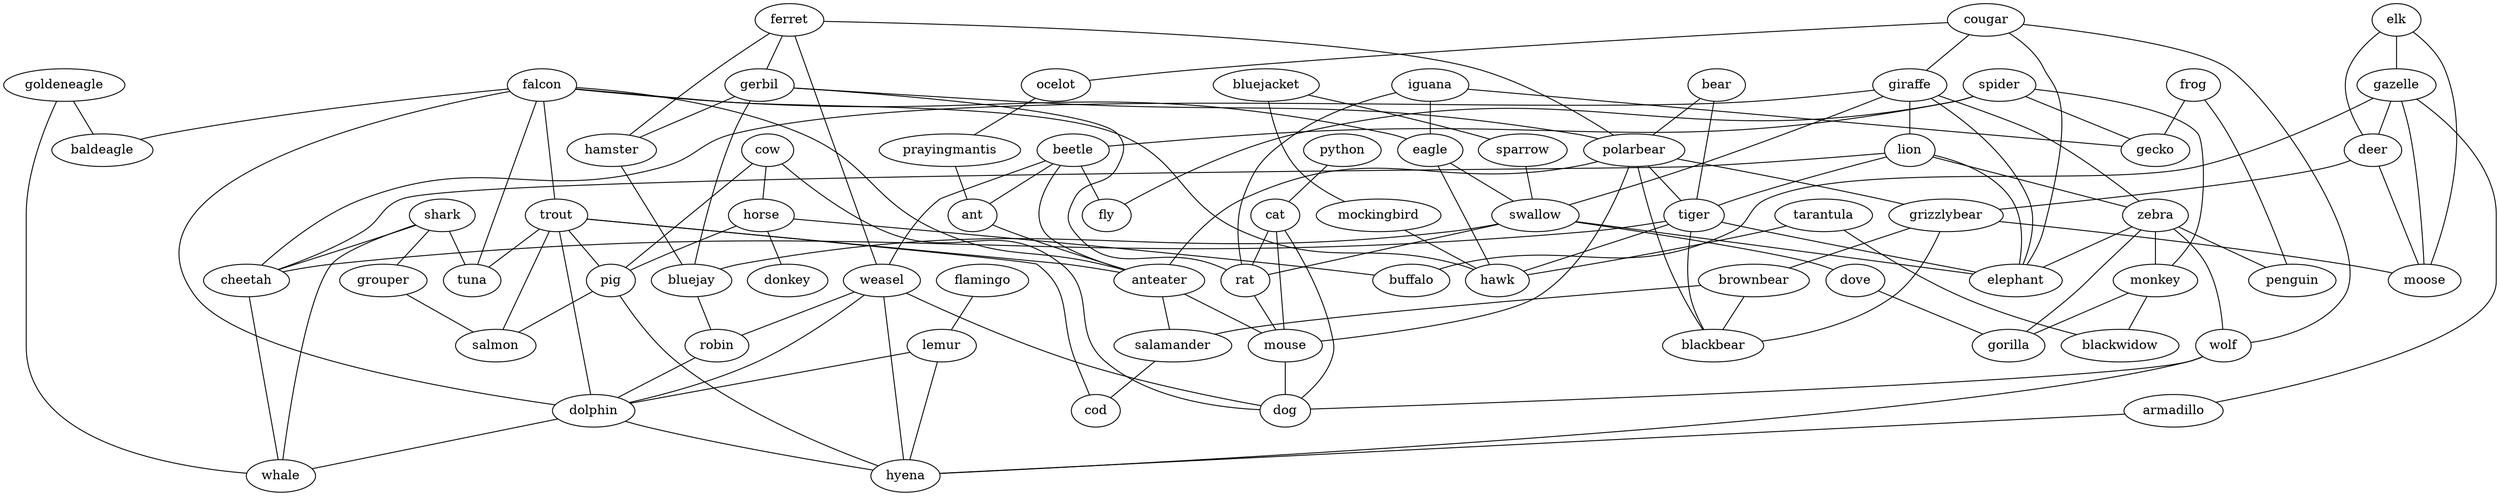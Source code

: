 strict graph G {
bluejacket;
sparrow;
elk;
cougar;
python;
bear;
ferret;
giraffe;
falcon;
flamingo;
goldeneagle;
spider;
lion;
zebra;
beetle;
baldeagle;
tarantula;
iguana;
trout;
eagle;
gerbil;
cow;
lemur;
wolf;
hamster;
swallow;
gazelle;
shark;
weasel;
ocelot;
tuna;
horse;
monkey;
prayingmantis;
frog;
polarbear;
tiger;
armadillo;
penguin;
fly;
bluejay;
cat;
robin;
donkey;
dolphin;
deer;
pig;
ant;
rat;
mockingbird;
anteater;
grizzlybear;
gecko;
grouper;
mouse;
elephant;
cheetah;
brownbear;
moose;
salmon;
salamander;
whale;
hawk;
dove;
cod;
dog;
hyena;
gorilla;
blackbear;
blackwidow;
buffalo;
bluejacket -- mockingbird  [weight=1];
bluejacket -- sparrow  [weight=1];
sparrow -- swallow  [weight=1];
elk -- moose  [weight=1];
elk -- deer  [weight=1];
elk -- gazelle  [weight=1];
cougar -- giraffe  [weight=1];
cougar -- wolf  [weight=1];
cougar -- ocelot  [weight=1];
cougar -- elephant  [weight=1];
python -- cat  [weight=1];
bear -- tiger  [weight=1];
bear -- polarbear  [weight=1];
ferret -- gerbil  [weight=1];
ferret -- hamster  [weight=1];
ferret -- weasel  [weight=1];
ferret -- polarbear  [weight=1];
giraffe -- lion  [weight=1];
giraffe -- zebra  [weight=1];
giraffe -- elephant  [weight=1];
giraffe -- cheetah  [weight=1];
giraffe -- swallow  [weight=1];
falcon -- eagle  [weight=1];
falcon -- dolphin  [weight=1];
falcon -- baldeagle  [weight=1];
falcon -- anteater  [weight=1];
falcon -- tuna  [weight=1];
falcon -- hawk  [weight=1];
falcon -- trout  [weight=1];
flamingo -- lemur  [weight=1];
goldeneagle -- whale  [weight=1];
goldeneagle -- baldeagle  [weight=1];
spider -- fly  [weight=1];
spider -- gecko  [weight=1];
spider -- monkey  [weight=1];
spider -- beetle  [weight=1];
lion -- tiger  [weight=1];
lion -- zebra  [weight=1];
lion -- elephant  [weight=1];
lion -- cheetah  [weight=1];
zebra -- monkey  [weight=1];
zebra -- gorilla  [weight=1];
zebra -- wolf  [weight=1];
zebra -- elephant  [weight=1];
zebra -- penguin  [weight=1];
beetle -- fly  [weight=1];
beetle -- ant  [weight=1];
beetle -- weasel  [weight=1];
beetle -- anteater  [weight=1];
tarantula -- hawk  [weight=1];
tarantula -- blackwidow  [weight=1];
iguana -- eagle  [weight=1];
iguana -- rat  [weight=1];
iguana -- gecko  [weight=1];
trout -- dolphin  [weight=1];
trout -- salmon  [weight=1];
trout -- pig  [weight=1];
trout -- cod  [weight=1];
trout -- anteater  [weight=1];
trout -- tuna  [weight=1];
eagle -- swallow  [weight=1];
eagle -- hawk  [weight=1];
gerbil -- hamster  [weight=1];
gerbil -- bluejay  [weight=1];
gerbil -- rat  [weight=1];
gerbil -- polarbear  [weight=1];
cow -- horse  [weight=1];
cow -- dog  [weight=1];
cow -- pig  [weight=1];
lemur -- hyena  [weight=1];
lemur -- dolphin  [weight=1];
wolf -- hyena  [weight=1];
wolf -- dog  [weight=1];
hamster -- bluejay  [weight=1];
swallow -- bluejay  [weight=1];
swallow -- rat  [weight=1];
swallow -- elephant  [weight=1];
swallow -- dove  [weight=1];
gazelle -- moose  [weight=1];
gazelle -- deer  [weight=1];
gazelle -- armadillo  [weight=1];
gazelle -- buffalo  [weight=1];
shark -- cheetah  [weight=1];
shark -- tuna  [weight=1];
shark -- whale  [weight=1];
shark -- grouper  [weight=1];
weasel -- dolphin  [weight=1];
weasel -- dog  [weight=1];
weasel -- hyena  [weight=1];
weasel -- robin  [weight=1];
ocelot -- prayingmantis  [weight=1];
horse -- donkey  [weight=1];
horse -- pig  [weight=1];
horse -- buffalo  [weight=1];
monkey -- gorilla  [weight=1];
monkey -- blackwidow  [weight=1];
prayingmantis -- ant  [weight=1];
frog -- gecko  [weight=1];
frog -- penguin  [weight=1];
polarbear -- grizzlybear  [weight=1];
polarbear -- tiger  [weight=1];
polarbear -- blackbear  [weight=1];
polarbear -- anteater  [weight=1];
polarbear -- mouse  [weight=1];
tiger -- blackbear  [weight=1];
tiger -- elephant  [weight=1];
tiger -- cheetah  [weight=1];
tiger -- hawk  [weight=1];
armadillo -- hyena  [weight=1];
bluejay -- robin  [weight=1];
cat -- dog  [weight=1];
cat -- rat  [weight=1];
cat -- mouse  [weight=1];
robin -- dolphin  [weight=1];
dolphin -- hyena  [weight=1];
dolphin -- whale  [weight=1];
deer -- moose  [weight=1];
deer -- grizzlybear  [weight=1];
pig -- salmon  [weight=1];
pig -- hyena  [weight=1];
ant -- anteater  [weight=1];
rat -- mouse  [weight=1];
mockingbird -- hawk  [weight=1];
anteater -- salamander  [weight=1];
anteater -- mouse  [weight=1];
grizzlybear -- moose  [weight=1];
grizzlybear -- blackbear  [weight=1];
grizzlybear -- brownbear  [weight=1];
grouper -- salmon  [weight=1];
mouse -- dog  [weight=1];
cheetah -- whale  [weight=1];
brownbear -- blackbear  [weight=1];
brownbear -- salamander  [weight=1];
salamander -- cod  [weight=1];
dove -- gorilla  [weight=1];
}
